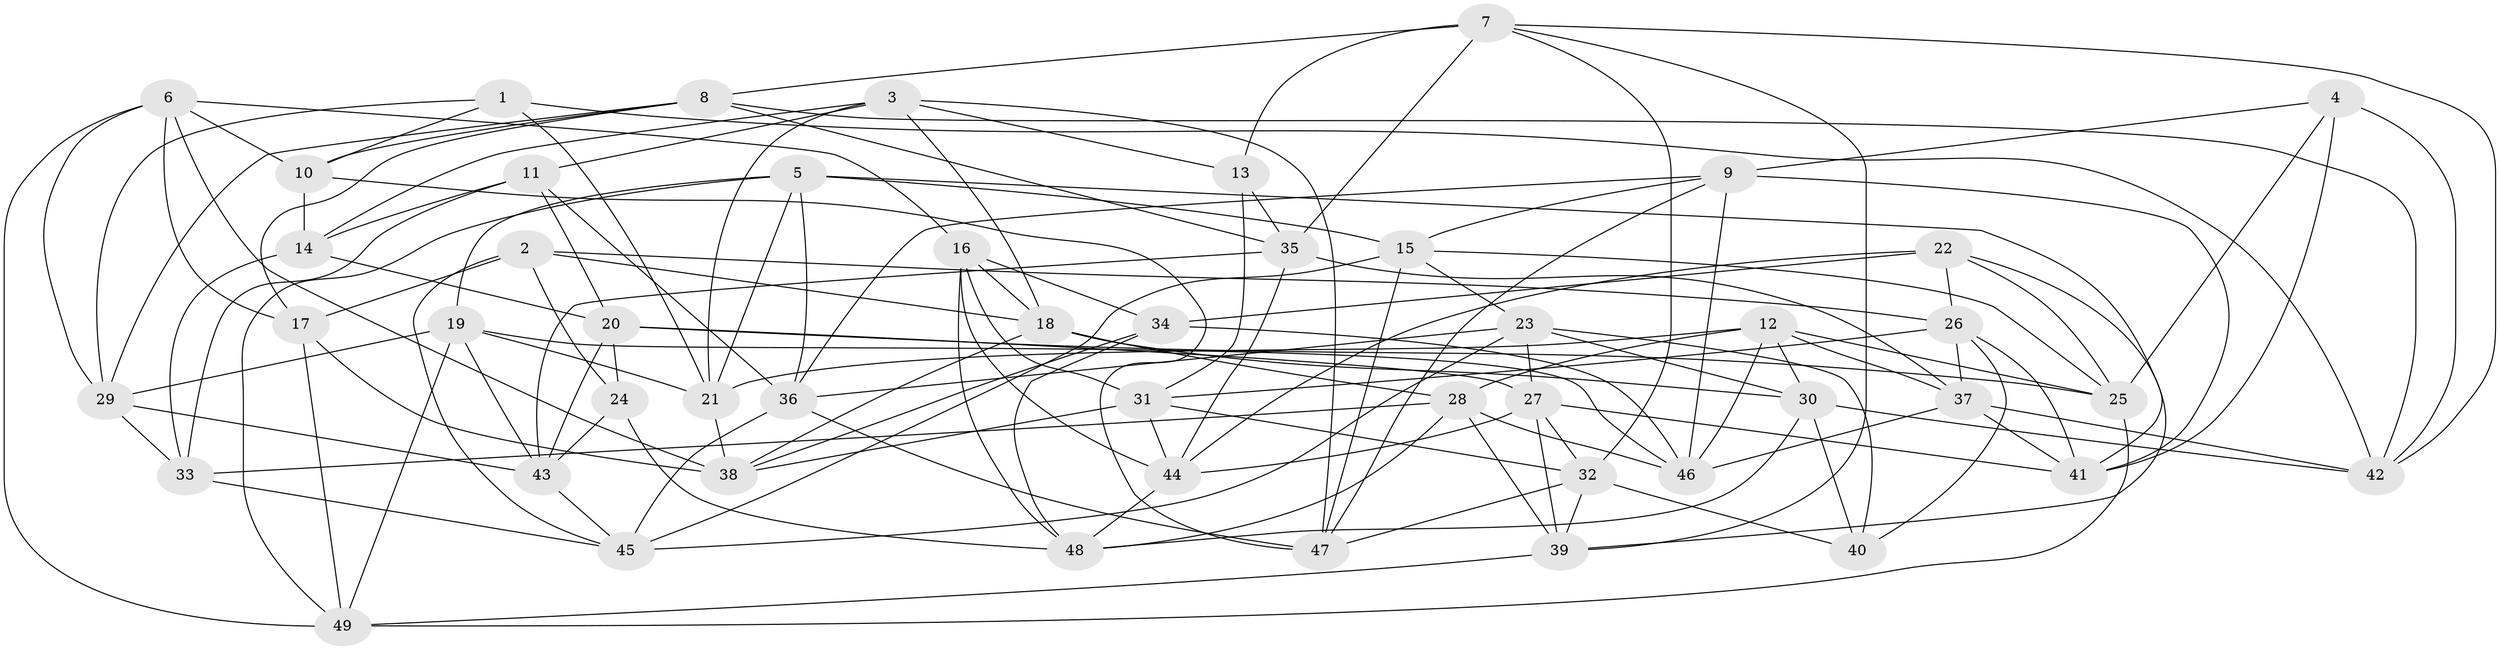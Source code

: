 // original degree distribution, {4: 1.0}
// Generated by graph-tools (version 1.1) at 2025/50/03/09/25 03:50:53]
// undirected, 49 vertices, 138 edges
graph export_dot {
graph [start="1"]
  node [color=gray90,style=filled];
  1;
  2;
  3;
  4;
  5;
  6;
  7;
  8;
  9;
  10;
  11;
  12;
  13;
  14;
  15;
  16;
  17;
  18;
  19;
  20;
  21;
  22;
  23;
  24;
  25;
  26;
  27;
  28;
  29;
  30;
  31;
  32;
  33;
  34;
  35;
  36;
  37;
  38;
  39;
  40;
  41;
  42;
  43;
  44;
  45;
  46;
  47;
  48;
  49;
  1 -- 10 [weight=1.0];
  1 -- 21 [weight=1.0];
  1 -- 29 [weight=1.0];
  1 -- 42 [weight=1.0];
  2 -- 17 [weight=2.0];
  2 -- 18 [weight=1.0];
  2 -- 24 [weight=1.0];
  2 -- 26 [weight=1.0];
  2 -- 45 [weight=1.0];
  3 -- 11 [weight=1.0];
  3 -- 13 [weight=1.0];
  3 -- 14 [weight=1.0];
  3 -- 18 [weight=1.0];
  3 -- 21 [weight=1.0];
  3 -- 47 [weight=1.0];
  4 -- 9 [weight=1.0];
  4 -- 25 [weight=1.0];
  4 -- 41 [weight=1.0];
  4 -- 42 [weight=1.0];
  5 -- 15 [weight=1.0];
  5 -- 19 [weight=1.0];
  5 -- 21 [weight=1.0];
  5 -- 36 [weight=1.0];
  5 -- 41 [weight=1.0];
  5 -- 49 [weight=1.0];
  6 -- 10 [weight=1.0];
  6 -- 16 [weight=1.0];
  6 -- 17 [weight=1.0];
  6 -- 29 [weight=1.0];
  6 -- 38 [weight=1.0];
  6 -- 49 [weight=1.0];
  7 -- 8 [weight=1.0];
  7 -- 13 [weight=1.0];
  7 -- 32 [weight=1.0];
  7 -- 35 [weight=1.0];
  7 -- 39 [weight=1.0];
  7 -- 42 [weight=1.0];
  8 -- 10 [weight=1.0];
  8 -- 17 [weight=1.0];
  8 -- 29 [weight=1.0];
  8 -- 35 [weight=1.0];
  8 -- 42 [weight=1.0];
  9 -- 15 [weight=1.0];
  9 -- 36 [weight=1.0];
  9 -- 41 [weight=1.0];
  9 -- 46 [weight=1.0];
  9 -- 47 [weight=1.0];
  10 -- 14 [weight=2.0];
  10 -- 47 [weight=1.0];
  11 -- 14 [weight=1.0];
  11 -- 20 [weight=1.0];
  11 -- 33 [weight=2.0];
  11 -- 36 [weight=1.0];
  12 -- 21 [weight=1.0];
  12 -- 25 [weight=1.0];
  12 -- 28 [weight=1.0];
  12 -- 30 [weight=1.0];
  12 -- 37 [weight=1.0];
  12 -- 46 [weight=1.0];
  13 -- 31 [weight=1.0];
  13 -- 35 [weight=1.0];
  14 -- 20 [weight=1.0];
  14 -- 33 [weight=1.0];
  15 -- 23 [weight=1.0];
  15 -- 25 [weight=1.0];
  15 -- 45 [weight=1.0];
  15 -- 47 [weight=1.0];
  16 -- 18 [weight=1.0];
  16 -- 31 [weight=1.0];
  16 -- 34 [weight=1.0];
  16 -- 44 [weight=1.0];
  16 -- 48 [weight=1.0];
  17 -- 38 [weight=1.0];
  17 -- 49 [weight=1.0];
  18 -- 28 [weight=1.0];
  18 -- 30 [weight=1.0];
  18 -- 38 [weight=1.0];
  19 -- 21 [weight=1.0];
  19 -- 29 [weight=1.0];
  19 -- 43 [weight=1.0];
  19 -- 46 [weight=1.0];
  19 -- 49 [weight=1.0];
  20 -- 24 [weight=1.0];
  20 -- 25 [weight=1.0];
  20 -- 27 [weight=1.0];
  20 -- 43 [weight=1.0];
  21 -- 38 [weight=1.0];
  22 -- 25 [weight=1.0];
  22 -- 26 [weight=1.0];
  22 -- 34 [weight=2.0];
  22 -- 39 [weight=1.0];
  22 -- 44 [weight=1.0];
  23 -- 27 [weight=1.0];
  23 -- 30 [weight=1.0];
  23 -- 36 [weight=1.0];
  23 -- 40 [weight=1.0];
  23 -- 45 [weight=1.0];
  24 -- 43 [weight=1.0];
  24 -- 48 [weight=1.0];
  25 -- 49 [weight=1.0];
  26 -- 31 [weight=1.0];
  26 -- 37 [weight=1.0];
  26 -- 40 [weight=1.0];
  26 -- 41 [weight=1.0];
  27 -- 32 [weight=1.0];
  27 -- 39 [weight=1.0];
  27 -- 41 [weight=1.0];
  27 -- 44 [weight=1.0];
  28 -- 33 [weight=1.0];
  28 -- 39 [weight=1.0];
  28 -- 46 [weight=1.0];
  28 -- 48 [weight=1.0];
  29 -- 33 [weight=1.0];
  29 -- 43 [weight=1.0];
  30 -- 40 [weight=1.0];
  30 -- 42 [weight=1.0];
  30 -- 48 [weight=1.0];
  31 -- 32 [weight=1.0];
  31 -- 38 [weight=1.0];
  31 -- 44 [weight=1.0];
  32 -- 39 [weight=1.0];
  32 -- 40 [weight=1.0];
  32 -- 47 [weight=1.0];
  33 -- 45 [weight=1.0];
  34 -- 38 [weight=1.0];
  34 -- 46 [weight=1.0];
  34 -- 48 [weight=1.0];
  35 -- 37 [weight=1.0];
  35 -- 43 [weight=1.0];
  35 -- 44 [weight=1.0];
  36 -- 45 [weight=1.0];
  36 -- 47 [weight=1.0];
  37 -- 41 [weight=1.0];
  37 -- 42 [weight=1.0];
  37 -- 46 [weight=1.0];
  39 -- 49 [weight=1.0];
  43 -- 45 [weight=1.0];
  44 -- 48 [weight=1.0];
}
